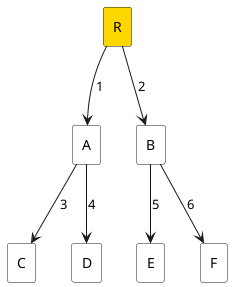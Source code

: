 @startuml

skinparam component {
    Style rectangle
    BackgroundColor white
}

component #gold R
component A
component B
component C
component D
component E
component F

R --> A : 1
R --> B : 2

A --> C : 3
A --> D : 4

B --> E : 5
B --> F : 6

@enduml
